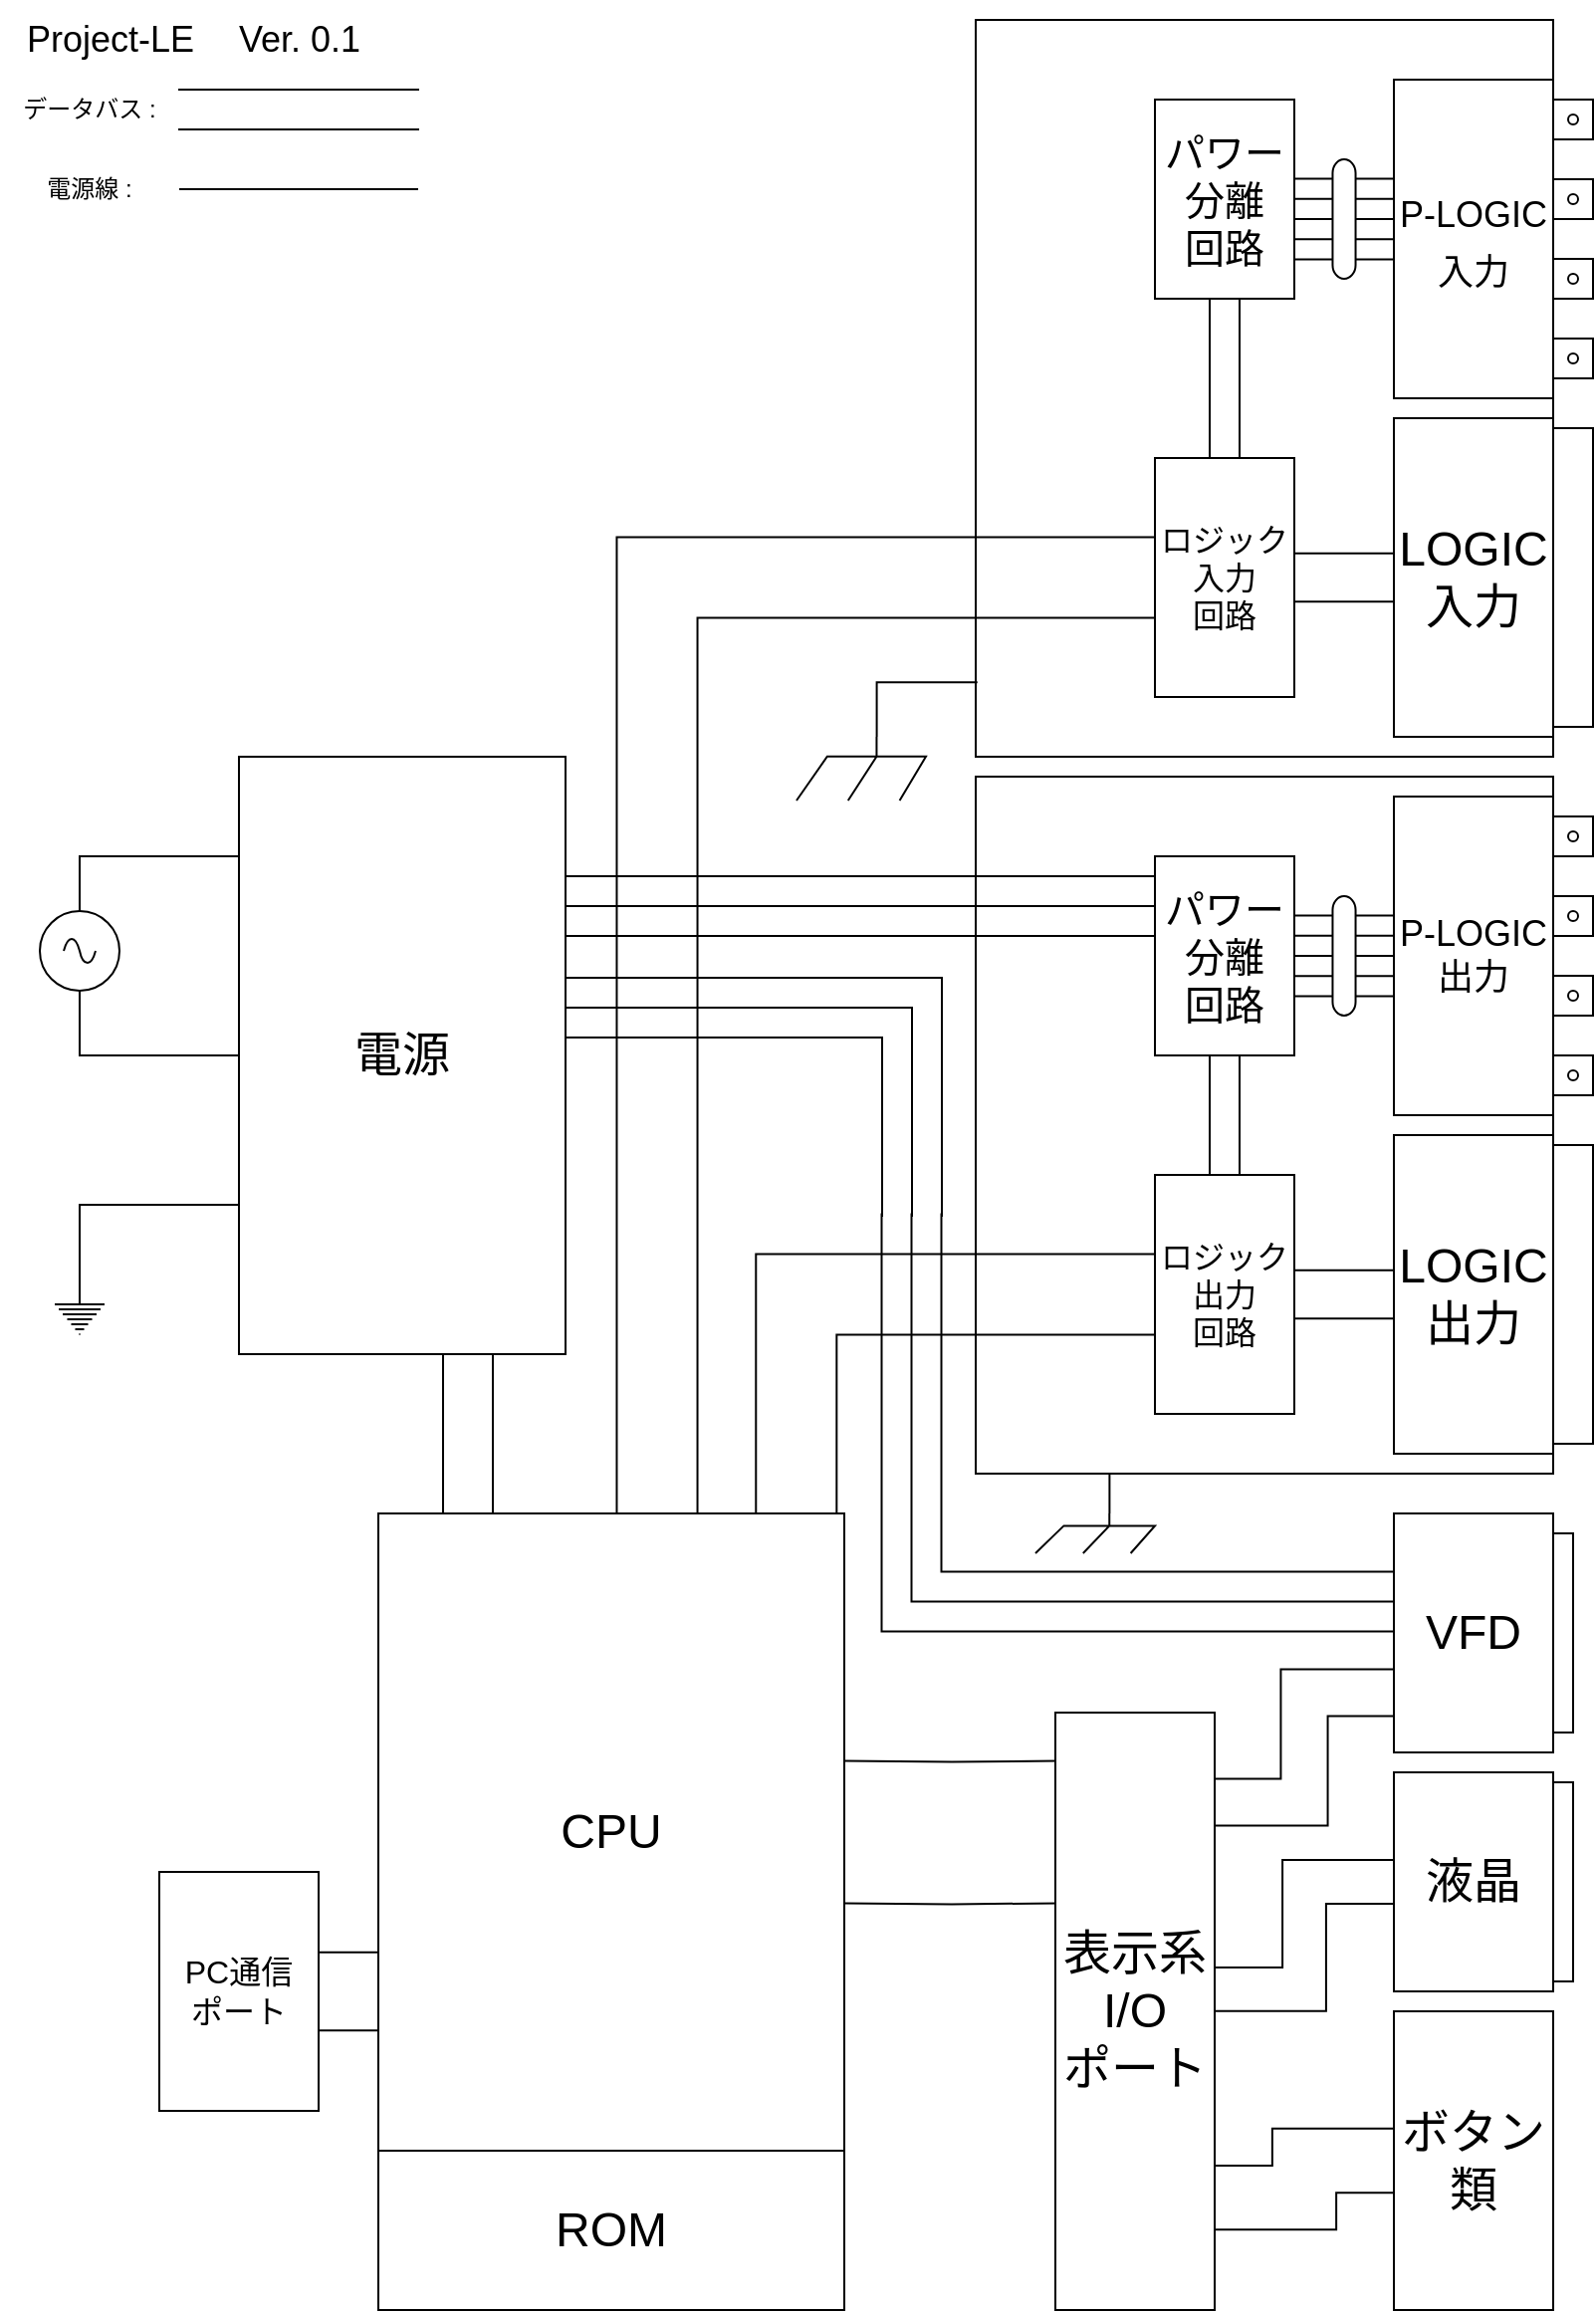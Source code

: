 <mxfile version="23.0.2" type="device">
  <diagram name="ページ1" id="d4Pr0lUSkM4jwqfPVR3R">
    <mxGraphModel dx="1062" dy="655" grid="1" gridSize="10" guides="1" tooltips="1" connect="1" arrows="1" fold="1" page="1" pageScale="1" pageWidth="827" pageHeight="1169" math="0" shadow="0">
      <root>
        <mxCell id="0" />
        <mxCell id="1" parent="0" />
        <mxCell id="0IG3SdG_Dd2tP5IKls-t-87" value="" style="rounded=0;whiteSpace=wrap;html=1;fillColor=none;" vertex="1" parent="1">
          <mxGeometry x="490" y="10" width="290" height="370" as="geometry" />
        </mxCell>
        <mxCell id="0IG3SdG_Dd2tP5IKls-t-88" value="" style="rounded=0;whiteSpace=wrap;html=1;fillColor=none;" vertex="1" parent="1">
          <mxGeometry x="490" y="390" width="290" height="350" as="geometry" />
        </mxCell>
        <mxCell id="0IG3SdG_Dd2tP5IKls-t-113" value="" style="verticalLabelPosition=bottom;shadow=0;dashed=0;align=center;html=1;verticalAlign=top;shape=mxgraph.electrical.transmission.2_line_bus;rotation=90;" vertex="1" parent="1">
          <mxGeometry x="175" y="715" width="120" height="25" as="geometry" />
        </mxCell>
        <mxCell id="0IG3SdG_Dd2tP5IKls-t-116" value="" style="verticalLabelPosition=bottom;shadow=0;dashed=0;align=center;html=1;verticalAlign=top;shape=mxgraph.electrical.transmission.3_line_bus;" vertex="1" parent="1">
          <mxGeometry x="280" y="440" width="300" height="30" as="geometry" />
        </mxCell>
        <mxCell id="0IG3SdG_Dd2tP5IKls-t-118" value="" style="verticalLabelPosition=bottom;shadow=0;dashed=0;align=center;html=1;verticalAlign=top;shape=mxgraph.electrical.transmission.threeLineBusElbow;notch=30;rotation=-90;" vertex="1" parent="1">
          <mxGeometry x="313" y="451" width="120" height="200" as="geometry" />
        </mxCell>
        <mxCell id="0IG3SdG_Dd2tP5IKls-t-121" value="" style="verticalLabelPosition=bottom;shadow=0;dashed=0;align=center;html=1;verticalAlign=top;shape=mxgraph.electrical.transmission.threeLineBusElbow;notch=30;rotation=90;" vertex="1" parent="1">
          <mxGeometry x="479" y="573" width="210" height="282.5" as="geometry" />
        </mxCell>
        <mxCell id="0IG3SdG_Dd2tP5IKls-t-126" value="Project-LE" style="text;html=1;align=center;verticalAlign=middle;resizable=0;points=[];autosize=1;strokeColor=none;fillColor=none;fontSize=18;" vertex="1" parent="1">
          <mxGeometry width="110" height="40" as="geometry" />
        </mxCell>
        <mxCell id="0IG3SdG_Dd2tP5IKls-t-127" value="Ver. 0.1" style="text;html=1;align=center;verticalAlign=middle;resizable=0;points=[];autosize=1;strokeColor=none;fillColor=none;fontSize=18;" vertex="1" parent="1">
          <mxGeometry x="110" width="80" height="40" as="geometry" />
        </mxCell>
        <mxCell id="0IG3SdG_Dd2tP5IKls-t-128" value="データバス :" style="text;html=1;strokeColor=none;fillColor=none;align=center;verticalAlign=middle;whiteSpace=wrap;rounded=0;" vertex="1" parent="1">
          <mxGeometry y="40" width="90" height="30" as="geometry" />
        </mxCell>
        <mxCell id="0IG3SdG_Dd2tP5IKls-t-129" value="" style="shape=partialRectangle;whiteSpace=wrap;html=1;left=0;right=0;fillColor=none;" vertex="1" parent="1">
          <mxGeometry x="90" y="45" width="120" height="20" as="geometry" />
        </mxCell>
        <mxCell id="0IG3SdG_Dd2tP5IKls-t-130" value="電源線 :" style="text;html=1;strokeColor=none;fillColor=none;align=center;verticalAlign=middle;whiteSpace=wrap;rounded=0;" vertex="1" parent="1">
          <mxGeometry y="80" width="90" height="30" as="geometry" />
        </mxCell>
        <mxCell id="0IG3SdG_Dd2tP5IKls-t-132" value="" style="line;strokeWidth=1;html=1;" vertex="1" parent="1">
          <mxGeometry x="90" y="90" width="120" height="10" as="geometry" />
        </mxCell>
        <mxCell id="0IG3SdG_Dd2tP5IKls-t-107" value="モデル" parent="0" />
        <mxCell id="0IG3SdG_Dd2tP5IKls-t-11" value="&lt;font style=&quot;font-size: 18px;&quot;&gt;P-LOGIC&lt;br&gt;入力&lt;/font&gt;" style="rounded=0;whiteSpace=wrap;html=1;fontSize=24;" vertex="1" parent="0IG3SdG_Dd2tP5IKls-t-107">
          <mxGeometry x="700" y="40" width="80" height="160" as="geometry" />
        </mxCell>
        <mxCell id="0IG3SdG_Dd2tP5IKls-t-12" value="" style="rounded=0;whiteSpace=wrap;html=1;" vertex="1" parent="0IG3SdG_Dd2tP5IKls-t-107">
          <mxGeometry x="780" y="50" width="20" height="20" as="geometry" />
        </mxCell>
        <mxCell id="0IG3SdG_Dd2tP5IKls-t-13" value="" style="rounded=0;whiteSpace=wrap;html=1;" vertex="1" parent="0IG3SdG_Dd2tP5IKls-t-107">
          <mxGeometry x="780" y="90" width="20" height="20" as="geometry" />
        </mxCell>
        <mxCell id="0IG3SdG_Dd2tP5IKls-t-14" value="" style="rounded=0;whiteSpace=wrap;html=1;" vertex="1" parent="0IG3SdG_Dd2tP5IKls-t-107">
          <mxGeometry x="780" y="130" width="20" height="20" as="geometry" />
        </mxCell>
        <mxCell id="0IG3SdG_Dd2tP5IKls-t-15" value="" style="rounded=0;whiteSpace=wrap;html=1;" vertex="1" parent="0IG3SdG_Dd2tP5IKls-t-107">
          <mxGeometry x="780" y="170" width="20" height="20" as="geometry" />
        </mxCell>
        <mxCell id="0IG3SdG_Dd2tP5IKls-t-27" value="LOGIC&lt;br&gt;入力" style="rounded=0;whiteSpace=wrap;html=1;fontSize=24;" vertex="1" parent="0IG3SdG_Dd2tP5IKls-t-107">
          <mxGeometry x="700" y="210" width="80" height="160" as="geometry" />
        </mxCell>
        <mxCell id="0IG3SdG_Dd2tP5IKls-t-28" value="" style="rounded=0;whiteSpace=wrap;html=1;" vertex="1" parent="0IG3SdG_Dd2tP5IKls-t-107">
          <mxGeometry x="780" y="215" width="20" height="150" as="geometry" />
        </mxCell>
        <mxCell id="0IG3SdG_Dd2tP5IKls-t-29" value="" style="ellipse;whiteSpace=wrap;html=1;aspect=fixed;" vertex="1" parent="0IG3SdG_Dd2tP5IKls-t-107">
          <mxGeometry x="787.5" y="57.5" width="5" height="5" as="geometry" />
        </mxCell>
        <mxCell id="0IG3SdG_Dd2tP5IKls-t-30" value="" style="ellipse;whiteSpace=wrap;html=1;aspect=fixed;" vertex="1" parent="0IG3SdG_Dd2tP5IKls-t-107">
          <mxGeometry x="787.5" y="97.5" width="5" height="5" as="geometry" />
        </mxCell>
        <mxCell id="0IG3SdG_Dd2tP5IKls-t-31" value="" style="ellipse;whiteSpace=wrap;html=1;aspect=fixed;" vertex="1" parent="0IG3SdG_Dd2tP5IKls-t-107">
          <mxGeometry x="787.5" y="137.5" width="5" height="5" as="geometry" />
        </mxCell>
        <mxCell id="0IG3SdG_Dd2tP5IKls-t-32" value="" style="ellipse;whiteSpace=wrap;html=1;aspect=fixed;" vertex="1" parent="0IG3SdG_Dd2tP5IKls-t-107">
          <mxGeometry x="787.5" y="177.5" width="5" height="5" as="geometry" />
        </mxCell>
        <mxCell id="0IG3SdG_Dd2tP5IKls-t-33" value="パワー&lt;br&gt;分離&lt;br&gt;回路" style="rounded=0;whiteSpace=wrap;html=1;fontSize=20;" vertex="1" parent="0IG3SdG_Dd2tP5IKls-t-107">
          <mxGeometry x="580" y="50" width="70" height="100" as="geometry" />
        </mxCell>
        <mxCell id="0IG3SdG_Dd2tP5IKls-t-35" style="edgeStyle=orthogonalEdgeStyle;rounded=0;orthogonalLoop=1;jettySize=auto;html=1;exitX=0.5;exitY=0;exitDx=0;exitDy=0;entryX=0.5;entryY=1;entryDx=0;entryDy=0;shape=link;width=15;labelBorderColor=none;shadow=0;" edge="1" parent="0IG3SdG_Dd2tP5IKls-t-107" source="0IG3SdG_Dd2tP5IKls-t-34" target="0IG3SdG_Dd2tP5IKls-t-33">
          <mxGeometry relative="1" as="geometry" />
        </mxCell>
        <mxCell id="0IG3SdG_Dd2tP5IKls-t-46" style="edgeStyle=orthogonalEdgeStyle;rounded=0;orthogonalLoop=1;jettySize=auto;html=1;exitX=1;exitY=0.5;exitDx=0;exitDy=0;entryX=0;entryY=0.5;entryDx=0;entryDy=0;shape=link;width=24.286;" edge="1" parent="0IG3SdG_Dd2tP5IKls-t-107" source="0IG3SdG_Dd2tP5IKls-t-34" target="0IG3SdG_Dd2tP5IKls-t-27">
          <mxGeometry relative="1" as="geometry" />
        </mxCell>
        <mxCell id="0IG3SdG_Dd2tP5IKls-t-34" value="ロジック&lt;br&gt;入力&lt;br&gt;回路" style="rounded=0;whiteSpace=wrap;html=1;fontSize=16;" vertex="1" parent="0IG3SdG_Dd2tP5IKls-t-107">
          <mxGeometry x="580" y="230" width="70" height="120" as="geometry" />
        </mxCell>
        <mxCell id="0IG3SdG_Dd2tP5IKls-t-47" value="P-LOGIC&lt;br style=&quot;font-size: 18px;&quot;&gt;出力" style="rounded=0;whiteSpace=wrap;html=1;fontSize=18;" vertex="1" parent="0IG3SdG_Dd2tP5IKls-t-107">
          <mxGeometry x="700" y="400" width="80" height="160" as="geometry" />
        </mxCell>
        <mxCell id="0IG3SdG_Dd2tP5IKls-t-48" value="" style="rounded=0;whiteSpace=wrap;html=1;" vertex="1" parent="0IG3SdG_Dd2tP5IKls-t-107">
          <mxGeometry x="780" y="410" width="20" height="20" as="geometry" />
        </mxCell>
        <mxCell id="0IG3SdG_Dd2tP5IKls-t-49" value="" style="rounded=0;whiteSpace=wrap;html=1;" vertex="1" parent="0IG3SdG_Dd2tP5IKls-t-107">
          <mxGeometry x="780" y="450" width="20" height="20" as="geometry" />
        </mxCell>
        <mxCell id="0IG3SdG_Dd2tP5IKls-t-50" value="" style="rounded=0;whiteSpace=wrap;html=1;" vertex="1" parent="0IG3SdG_Dd2tP5IKls-t-107">
          <mxGeometry x="780" y="490" width="20" height="20" as="geometry" />
        </mxCell>
        <mxCell id="0IG3SdG_Dd2tP5IKls-t-51" value="" style="rounded=0;whiteSpace=wrap;html=1;" vertex="1" parent="0IG3SdG_Dd2tP5IKls-t-107">
          <mxGeometry x="780" y="530" width="20" height="20" as="geometry" />
        </mxCell>
        <mxCell id="0IG3SdG_Dd2tP5IKls-t-52" value="" style="ellipse;whiteSpace=wrap;html=1;aspect=fixed;" vertex="1" parent="0IG3SdG_Dd2tP5IKls-t-107">
          <mxGeometry x="787.5" y="417.5" width="5" height="5" as="geometry" />
        </mxCell>
        <mxCell id="0IG3SdG_Dd2tP5IKls-t-53" value="" style="ellipse;whiteSpace=wrap;html=1;aspect=fixed;" vertex="1" parent="0IG3SdG_Dd2tP5IKls-t-107">
          <mxGeometry x="787.5" y="457.5" width="5" height="5" as="geometry" />
        </mxCell>
        <mxCell id="0IG3SdG_Dd2tP5IKls-t-54" value="" style="ellipse;whiteSpace=wrap;html=1;aspect=fixed;" vertex="1" parent="0IG3SdG_Dd2tP5IKls-t-107">
          <mxGeometry x="787.5" y="497.5" width="5" height="5" as="geometry" />
        </mxCell>
        <mxCell id="0IG3SdG_Dd2tP5IKls-t-55" value="" style="ellipse;whiteSpace=wrap;html=1;aspect=fixed;" vertex="1" parent="0IG3SdG_Dd2tP5IKls-t-107">
          <mxGeometry x="787.5" y="537.5" width="5" height="5" as="geometry" />
        </mxCell>
        <mxCell id="0IG3SdG_Dd2tP5IKls-t-57" value="パワー&lt;br&gt;分離&lt;br&gt;回路" style="rounded=0;whiteSpace=wrap;html=1;fontSize=20;" vertex="1" parent="0IG3SdG_Dd2tP5IKls-t-107">
          <mxGeometry x="580" y="430" width="70" height="100" as="geometry" />
        </mxCell>
        <mxCell id="0IG3SdG_Dd2tP5IKls-t-58" style="edgeStyle=orthogonalEdgeStyle;rounded=0;orthogonalLoop=1;jettySize=auto;html=1;exitX=0.5;exitY=0;exitDx=0;exitDy=0;entryX=0.5;entryY=1;entryDx=0;entryDy=0;shape=link;width=15;labelBorderColor=none;shadow=0;" edge="1" parent="0IG3SdG_Dd2tP5IKls-t-107" source="0IG3SdG_Dd2tP5IKls-t-60" target="0IG3SdG_Dd2tP5IKls-t-57">
          <mxGeometry relative="1" as="geometry" />
        </mxCell>
        <mxCell id="0IG3SdG_Dd2tP5IKls-t-59" style="edgeStyle=orthogonalEdgeStyle;rounded=0;orthogonalLoop=1;jettySize=auto;html=1;exitX=1;exitY=0.5;exitDx=0;exitDy=0;entryX=0;entryY=0.5;entryDx=0;entryDy=0;shape=link;width=24.286;" edge="1" parent="0IG3SdG_Dd2tP5IKls-t-107" source="0IG3SdG_Dd2tP5IKls-t-60">
          <mxGeometry relative="1" as="geometry">
            <mxPoint x="700" y="650" as="targetPoint" />
          </mxGeometry>
        </mxCell>
        <mxCell id="0IG3SdG_Dd2tP5IKls-t-60" value="ロジック&lt;br&gt;出力&lt;br&gt;回路" style="rounded=0;whiteSpace=wrap;html=1;fontSize=16;" vertex="1" parent="0IG3SdG_Dd2tP5IKls-t-107">
          <mxGeometry x="580" y="590" width="70" height="120" as="geometry" />
        </mxCell>
        <mxCell id="0IG3SdG_Dd2tP5IKls-t-65" value="LOGIC&lt;br&gt;出力" style="rounded=0;whiteSpace=wrap;html=1;fontSize=24;" vertex="1" parent="0IG3SdG_Dd2tP5IKls-t-107">
          <mxGeometry x="700" y="570" width="80" height="160" as="geometry" />
        </mxCell>
        <mxCell id="0IG3SdG_Dd2tP5IKls-t-66" value="" style="rounded=0;whiteSpace=wrap;html=1;" vertex="1" parent="0IG3SdG_Dd2tP5IKls-t-107">
          <mxGeometry x="780" y="575" width="20" height="150" as="geometry" />
        </mxCell>
        <mxCell id="0IG3SdG_Dd2tP5IKls-t-67" value="VFD" style="rounded=0;whiteSpace=wrap;html=1;fontSize=24;" vertex="1" parent="0IG3SdG_Dd2tP5IKls-t-107">
          <mxGeometry x="700" y="760" width="80" height="120" as="geometry" />
        </mxCell>
        <mxCell id="0IG3SdG_Dd2tP5IKls-t-68" value="液晶" style="rounded=0;whiteSpace=wrap;html=1;fontSize=24;" vertex="1" parent="0IG3SdG_Dd2tP5IKls-t-107">
          <mxGeometry x="700" y="890" width="80" height="110" as="geometry" />
        </mxCell>
        <mxCell id="0IG3SdG_Dd2tP5IKls-t-69" value="ボタン類" style="rounded=0;whiteSpace=wrap;html=1;fontSize=24;" vertex="1" parent="0IG3SdG_Dd2tP5IKls-t-107">
          <mxGeometry x="700" y="1010" width="80" height="150" as="geometry" />
        </mxCell>
        <mxCell id="0IG3SdG_Dd2tP5IKls-t-70" value="PC通信&lt;br&gt;ポート" style="rounded=0;whiteSpace=wrap;html=1;fontSize=16;" vertex="1" parent="0IG3SdG_Dd2tP5IKls-t-107">
          <mxGeometry x="80" y="940" width="80" height="120" as="geometry" />
        </mxCell>
        <mxCell id="0IG3SdG_Dd2tP5IKls-t-122" style="edgeStyle=orthogonalEdgeStyle;rounded=0;orthogonalLoop=1;jettySize=auto;html=1;entryX=1;entryY=0.5;entryDx=0;entryDy=0;shape=link;width=71.429;" edge="1" parent="0IG3SdG_Dd2tP5IKls-t-107" target="0IG3SdG_Dd2tP5IKls-t-77">
          <mxGeometry relative="1" as="geometry">
            <mxPoint x="532" y="920" as="sourcePoint" />
          </mxGeometry>
        </mxCell>
        <mxCell id="0IG3SdG_Dd2tP5IKls-t-71" value="表示系I/O&lt;br&gt;ポート" style="rounded=0;whiteSpace=wrap;html=1;fontSize=24;labelPosition=center;verticalLabelPosition=middle;align=center;verticalAlign=middle;rotation=0;" vertex="1" parent="0IG3SdG_Dd2tP5IKls-t-107">
          <mxGeometry x="530" y="860" width="80" height="300" as="geometry" />
        </mxCell>
        <mxCell id="0IG3SdG_Dd2tP5IKls-t-73" style="edgeStyle=orthogonalEdgeStyle;rounded=0;orthogonalLoop=1;jettySize=auto;html=1;entryX=1;entryY=0.15;entryDx=0;entryDy=0;entryPerimeter=0;shape=link;width=23.571;" edge="1" parent="0IG3SdG_Dd2tP5IKls-t-107" target="0IG3SdG_Dd2tP5IKls-t-71">
          <mxGeometry relative="1" as="geometry">
            <mxPoint x="700" y="850" as="sourcePoint" />
            <Array as="points">
              <mxPoint x="700" y="850" />
              <mxPoint x="655" y="850" />
              <mxPoint x="655" y="905" />
            </Array>
          </mxGeometry>
        </mxCell>
        <mxCell id="0IG3SdG_Dd2tP5IKls-t-74" style="edgeStyle=orthogonalEdgeStyle;rounded=0;orthogonalLoop=1;jettySize=auto;html=1;exitX=0;exitY=0.5;exitDx=0;exitDy=0;entryX=1.003;entryY=0.463;entryDx=0;entryDy=0;entryPerimeter=0;shape=link;width=21.915;" edge="1" parent="0IG3SdG_Dd2tP5IKls-t-107" source="0IG3SdG_Dd2tP5IKls-t-68" target="0IG3SdG_Dd2tP5IKls-t-71">
          <mxGeometry relative="1" as="geometry" />
        </mxCell>
        <mxCell id="0IG3SdG_Dd2tP5IKls-t-76" style="edgeStyle=orthogonalEdgeStyle;rounded=0;orthogonalLoop=1;jettySize=auto;html=1;exitX=0;exitY=0.5;exitDx=0;exitDy=0;entryX=1;entryY=0.812;entryDx=0;entryDy=0;entryPerimeter=0;shape=link;width=32.128;" edge="1" parent="0IG3SdG_Dd2tP5IKls-t-107" source="0IG3SdG_Dd2tP5IKls-t-69" target="0IG3SdG_Dd2tP5IKls-t-71">
          <mxGeometry relative="1" as="geometry" />
        </mxCell>
        <mxCell id="0IG3SdG_Dd2tP5IKls-t-81" style="edgeStyle=orthogonalEdgeStyle;rounded=0;orthogonalLoop=1;jettySize=auto;html=1;exitX=0;exitY=0.75;exitDx=0;exitDy=0;entryX=1;entryY=0.5;entryDx=0;entryDy=0;shape=link;width=39.231;" edge="1" parent="0IG3SdG_Dd2tP5IKls-t-107" source="0IG3SdG_Dd2tP5IKls-t-77" target="0IG3SdG_Dd2tP5IKls-t-70">
          <mxGeometry relative="1" as="geometry" />
        </mxCell>
        <mxCell id="0IG3SdG_Dd2tP5IKls-t-84" style="edgeStyle=orthogonalEdgeStyle;rounded=0;orthogonalLoop=1;jettySize=auto;html=1;exitX=0.897;exitY=0.006;exitDx=0;exitDy=0;entryX=0;entryY=0.5;entryDx=0;entryDy=0;shape=link;width=40.526;exitPerimeter=0;" edge="1" parent="0IG3SdG_Dd2tP5IKls-t-107" source="0IG3SdG_Dd2tP5IKls-t-77" target="0IG3SdG_Dd2tP5IKls-t-60">
          <mxGeometry relative="1" as="geometry">
            <Array as="points">
              <mxPoint x="400" y="650" />
            </Array>
          </mxGeometry>
        </mxCell>
        <mxCell id="0IG3SdG_Dd2tP5IKls-t-77" value="CPU" style="rounded=0;whiteSpace=wrap;html=1;fontSize=24;" vertex="1" parent="0IG3SdG_Dd2tP5IKls-t-107">
          <mxGeometry x="190" y="760" width="234" height="320" as="geometry" />
        </mxCell>
        <mxCell id="0IG3SdG_Dd2tP5IKls-t-78" value="ROM" style="rounded=0;whiteSpace=wrap;html=1;fontSize=24;" vertex="1" parent="0IG3SdG_Dd2tP5IKls-t-107">
          <mxGeometry x="190" y="1080" width="234" height="80" as="geometry" />
        </mxCell>
        <mxCell id="0IG3SdG_Dd2tP5IKls-t-82" value="" style="rounded=0;whiteSpace=wrap;html=1;" vertex="1" parent="0IG3SdG_Dd2tP5IKls-t-107">
          <mxGeometry x="780" y="770" width="10" height="100" as="geometry" />
        </mxCell>
        <mxCell id="0IG3SdG_Dd2tP5IKls-t-83" value="" style="rounded=0;whiteSpace=wrap;html=1;" vertex="1" parent="0IG3SdG_Dd2tP5IKls-t-107">
          <mxGeometry x="780" y="895" width="10" height="100" as="geometry" />
        </mxCell>
        <mxCell id="0IG3SdG_Dd2tP5IKls-t-85" style="edgeStyle=orthogonalEdgeStyle;rounded=0;orthogonalLoop=1;jettySize=auto;html=1;entryX=0;entryY=0.5;entryDx=0;entryDy=0;shape=link;width=40.526;" edge="1" parent="0IG3SdG_Dd2tP5IKls-t-107" target="0IG3SdG_Dd2tP5IKls-t-34">
          <mxGeometry relative="1" as="geometry">
            <mxPoint x="330" y="760" as="sourcePoint" />
            <Array as="points">
              <mxPoint x="330" y="760" />
              <mxPoint x="330" y="290" />
            </Array>
          </mxGeometry>
        </mxCell>
        <mxCell id="0IG3SdG_Dd2tP5IKls-t-89" value="電源" style="rounded=0;whiteSpace=wrap;html=1;fontSize=24;" vertex="1" parent="0IG3SdG_Dd2tP5IKls-t-107">
          <mxGeometry x="120" y="380" width="164" height="300" as="geometry" />
        </mxCell>
        <mxCell id="0IG3SdG_Dd2tP5IKls-t-93" style="edgeStyle=orthogonalEdgeStyle;rounded=0;orthogonalLoop=1;jettySize=auto;html=1;endArrow=none;endFill=0;" edge="1" parent="0IG3SdG_Dd2tP5IKls-t-107" source="0IG3SdG_Dd2tP5IKls-t-92">
          <mxGeometry relative="1" as="geometry">
            <mxPoint x="120" y="430" as="targetPoint" />
            <Array as="points">
              <mxPoint x="40" y="430" />
              <mxPoint x="120" y="430" />
            </Array>
          </mxGeometry>
        </mxCell>
        <mxCell id="0IG3SdG_Dd2tP5IKls-t-94" style="edgeStyle=orthogonalEdgeStyle;rounded=0;orthogonalLoop=1;jettySize=auto;html=1;exitX=0.5;exitY=1;exitDx=0;exitDy=0;exitPerimeter=0;entryX=0;entryY=0.5;entryDx=0;entryDy=0;endArrow=none;endFill=0;" edge="1" parent="0IG3SdG_Dd2tP5IKls-t-107" source="0IG3SdG_Dd2tP5IKls-t-92" target="0IG3SdG_Dd2tP5IKls-t-89">
          <mxGeometry relative="1" as="geometry" />
        </mxCell>
        <mxCell id="0IG3SdG_Dd2tP5IKls-t-92" value="" style="pointerEvents=1;verticalLabelPosition=bottom;shadow=0;dashed=0;align=center;html=1;verticalAlign=top;shape=mxgraph.electrical.signal_sources.source;aspect=fixed;points=[[0.5,0,0],[1,0.5,0],[0.5,1,0],[0,0.5,0]];elSignalType=ac;" vertex="1" parent="0IG3SdG_Dd2tP5IKls-t-107">
          <mxGeometry x="20" y="457.5" width="40" height="40" as="geometry" />
        </mxCell>
        <mxCell id="0IG3SdG_Dd2tP5IKls-t-96" style="edgeStyle=orthogonalEdgeStyle;rounded=0;orthogonalLoop=1;jettySize=auto;html=1;exitX=0.5;exitY=0;exitDx=0;exitDy=0;exitPerimeter=0;entryX=0;entryY=0.75;entryDx=0;entryDy=0;endArrow=none;endFill=0;" edge="1" parent="0IG3SdG_Dd2tP5IKls-t-107" source="0IG3SdG_Dd2tP5IKls-t-95" target="0IG3SdG_Dd2tP5IKls-t-89">
          <mxGeometry relative="1" as="geometry" />
        </mxCell>
        <mxCell id="0IG3SdG_Dd2tP5IKls-t-95" value="" style="pointerEvents=1;verticalLabelPosition=bottom;shadow=0;dashed=0;align=center;html=1;verticalAlign=top;shape=mxgraph.electrical.signal_sources.protective_earth;" vertex="1" parent="0IG3SdG_Dd2tP5IKls-t-107">
          <mxGeometry x="27.5" y="650" width="25" height="20" as="geometry" />
        </mxCell>
        <mxCell id="0IG3SdG_Dd2tP5IKls-t-101" value="" style="pointerEvents=1;verticalLabelPosition=bottom;shadow=0;dashed=0;align=center;html=1;verticalAlign=top;shape=mxgraph.electrical.miscellaneous.chassis;" vertex="1" parent="0IG3SdG_Dd2tP5IKls-t-107">
          <mxGeometry x="400" y="370" width="65" height="32" as="geometry" />
        </mxCell>
        <mxCell id="0IG3SdG_Dd2tP5IKls-t-104" style="edgeStyle=orthogonalEdgeStyle;rounded=0;orthogonalLoop=1;jettySize=auto;html=1;exitX=0.62;exitY=0;exitDx=0;exitDy=0;exitPerimeter=0;entryX=0;entryY=1;entryDx=0;entryDy=0;endArrow=none;endFill=0;" edge="1" parent="0IG3SdG_Dd2tP5IKls-t-107" source="0IG3SdG_Dd2tP5IKls-t-102" target="0IG3SdG_Dd2tP5IKls-t-88">
          <mxGeometry relative="1" as="geometry" />
        </mxCell>
        <mxCell id="0IG3SdG_Dd2tP5IKls-t-102" value="" style="pointerEvents=1;verticalLabelPosition=bottom;shadow=0;dashed=0;align=center;html=1;verticalAlign=top;shape=mxgraph.electrical.miscellaneous.chassis;" vertex="1" parent="0IG3SdG_Dd2tP5IKls-t-107">
          <mxGeometry x="520" y="760" width="60" height="20" as="geometry" />
        </mxCell>
        <mxCell id="0IG3SdG_Dd2tP5IKls-t-105" style="edgeStyle=orthogonalEdgeStyle;rounded=0;orthogonalLoop=1;jettySize=auto;html=1;exitX=0.62;exitY=0;exitDx=0;exitDy=0;exitPerimeter=0;entryX=0.003;entryY=0.899;entryDx=0;entryDy=0;entryPerimeter=0;endArrow=none;endFill=0;" edge="1" parent="0IG3SdG_Dd2tP5IKls-t-107" source="0IG3SdG_Dd2tP5IKls-t-101" target="0IG3SdG_Dd2tP5IKls-t-87">
          <mxGeometry relative="1" as="geometry" />
        </mxCell>
        <mxCell id="0IG3SdG_Dd2tP5IKls-t-106" value="" style="verticalLabelPosition=bottom;shadow=0;dashed=0;align=center;html=1;verticalAlign=top;shape=mxgraph.electrical.transmission.cable_group;pointerEvents=1;" vertex="1" parent="0IG3SdG_Dd2tP5IKls-t-107">
          <mxGeometry x="650" y="450" width="50" height="60" as="geometry" />
        </mxCell>
        <mxCell id="0IG3SdG_Dd2tP5IKls-t-109" value="" style="verticalLabelPosition=bottom;shadow=0;dashed=0;align=center;html=1;verticalAlign=top;shape=mxgraph.electrical.transmission.cable_group;pointerEvents=1;" vertex="1" parent="0IG3SdG_Dd2tP5IKls-t-107">
          <mxGeometry x="650" y="80" width="50" height="60" as="geometry" />
        </mxCell>
      </root>
    </mxGraphModel>
  </diagram>
</mxfile>

